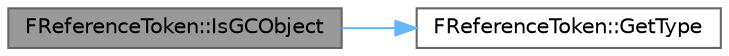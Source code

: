 digraph "FReferenceToken::IsGCObject"
{
 // INTERACTIVE_SVG=YES
 // LATEX_PDF_SIZE
  bgcolor="transparent";
  edge [fontname=Helvetica,fontsize=10,labelfontname=Helvetica,labelfontsize=10];
  node [fontname=Helvetica,fontsize=10,shape=box,height=0.2,width=0.4];
  rankdir="LR";
  Node1 [id="Node000001",label="FReferenceToken::IsGCObject",height=0.2,width=0.4,color="gray40", fillcolor="grey60", style="filled", fontcolor="black",tooltip=" "];
  Node1 -> Node2 [id="edge1_Node000001_Node000002",color="steelblue1",style="solid",tooltip=" "];
  Node2 [id="Node000002",label="FReferenceToken::GetType",height=0.2,width=0.4,color="grey40", fillcolor="white", style="filled",URL="$de/dbb/structFReferenceToken.html#a161f49b40e1617c46da0b9ab70a072bc",tooltip=" "];
}
